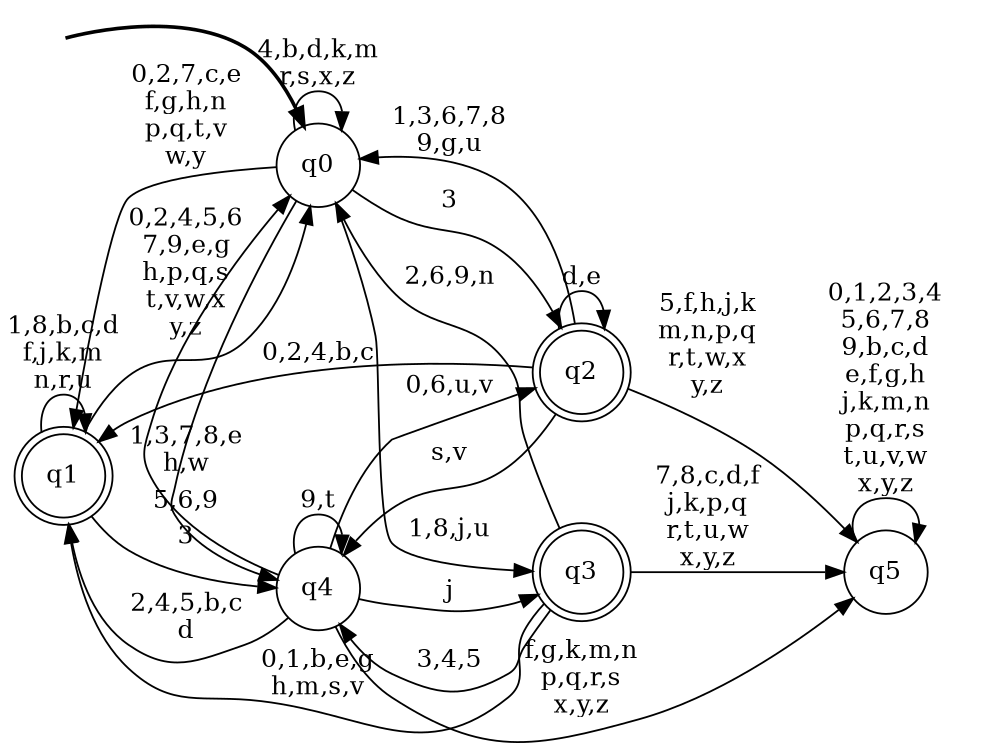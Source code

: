 digraph DFA {
__start0 [style = invis, shape = none, label = "", width = 0, height = 0];

rankdir=LR;
size="8,5";

s0 [style="filled", color="black", fillcolor="white" shape="circle", label="q0"];
s1 [style="rounded,filled", color="black", fillcolor="white" shape="doublecircle", label="q1"];
s2 [style="rounded,filled", color="black", fillcolor="white" shape="doublecircle", label="q2"];
s3 [style="rounded,filled", color="black", fillcolor="white" shape="doublecircle", label="q3"];
s4 [style="filled", color="black", fillcolor="white" shape="circle", label="q4"];
s5 [style="filled", color="black", fillcolor="white" shape="circle", label="q5"];
subgraph cluster_main { 
	graph [pad=".75", ranksep="0.15", nodesep="0.15"];
	 style=invis; 
	__start0 -> s0 [penwidth=2];
}
s0 -> s0 [label="4,b,d,k,m\nr,s,x,z"];
s0 -> s1 [label="0,2,7,c,e\nf,g,h,n\np,q,t,v\nw,y"];
s0 -> s2 [label="3"];
s0 -> s3 [label="1,8,j,u"];
s0 -> s4 [label="5,6,9"];
s1 -> s0 [label="0,2,4,5,6\n7,9,e,g\nh,p,q,s\nt,v,w,x\ny,z"];
s1 -> s1 [label="1,8,b,c,d\nf,j,k,m\nn,r,u"];
s1 -> s4 [label="3"];
s2 -> s0 [label="1,3,6,7,8\n9,g,u"];
s2 -> s1 [label="0,2,4,b,c"];
s2 -> s2 [label="d,e"];
s2 -> s4 [label="s,v"];
s2 -> s5 [label="5,f,h,j,k\nm,n,p,q\nr,t,w,x\ny,z"];
s3 -> s0 [label="2,6,9,n"];
s3 -> s1 [label="0,1,b,e,g\nh,m,s,v"];
s3 -> s4 [label="3,4,5"];
s3 -> s5 [label="7,8,c,d,f\nj,k,p,q\nr,t,u,w\nx,y,z"];
s4 -> s0 [label="1,3,7,8,e\nh,w"];
s4 -> s1 [label="2,4,5,b,c\nd"];
s4 -> s2 [label="0,6,u,v"];
s4 -> s3 [label="j"];
s4 -> s4 [label="9,t"];
s4 -> s5 [label="f,g,k,m,n\np,q,r,s\nx,y,z"];
s5 -> s5 [label="0,1,2,3,4\n5,6,7,8\n9,b,c,d\ne,f,g,h\nj,k,m,n\np,q,r,s\nt,u,v,w\nx,y,z"];

}